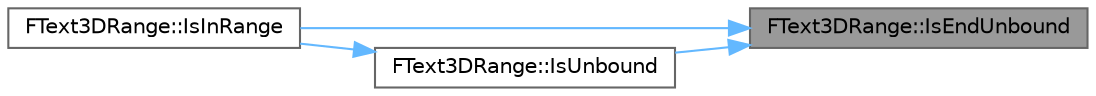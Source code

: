 digraph "FText3DRange::IsEndUnbound"
{
 // INTERACTIVE_SVG=YES
 // LATEX_PDF_SIZE
  bgcolor="transparent";
  edge [fontname=Helvetica,fontsize=10,labelfontname=Helvetica,labelfontsize=10];
  node [fontname=Helvetica,fontsize=10,shape=box,height=0.2,width=0.4];
  rankdir="RL";
  Node1 [id="Node000001",label="FText3DRange::IsEndUnbound",height=0.2,width=0.4,color="gray40", fillcolor="grey60", style="filled", fontcolor="black",tooltip=" "];
  Node1 -> Node2 [id="edge1_Node000001_Node000002",dir="back",color="steelblue1",style="solid",tooltip=" "];
  Node2 [id="Node000002",label="FText3DRange::IsInRange",height=0.2,width=0.4,color="grey40", fillcolor="white", style="filled",URL="$d1/d15/structFText3DRange.html#a6825e6942cc5d40accb348bd0d35ae0a",tooltip=" "];
  Node1 -> Node3 [id="edge2_Node000001_Node000003",dir="back",color="steelblue1",style="solid",tooltip=" "];
  Node3 [id="Node000003",label="FText3DRange::IsUnbound",height=0.2,width=0.4,color="grey40", fillcolor="white", style="filled",URL="$d1/d15/structFText3DRange.html#af837a4ddf18cdd917e38b28c621930de",tooltip=" "];
  Node3 -> Node2 [id="edge3_Node000003_Node000002",dir="back",color="steelblue1",style="solid",tooltip=" "];
}
